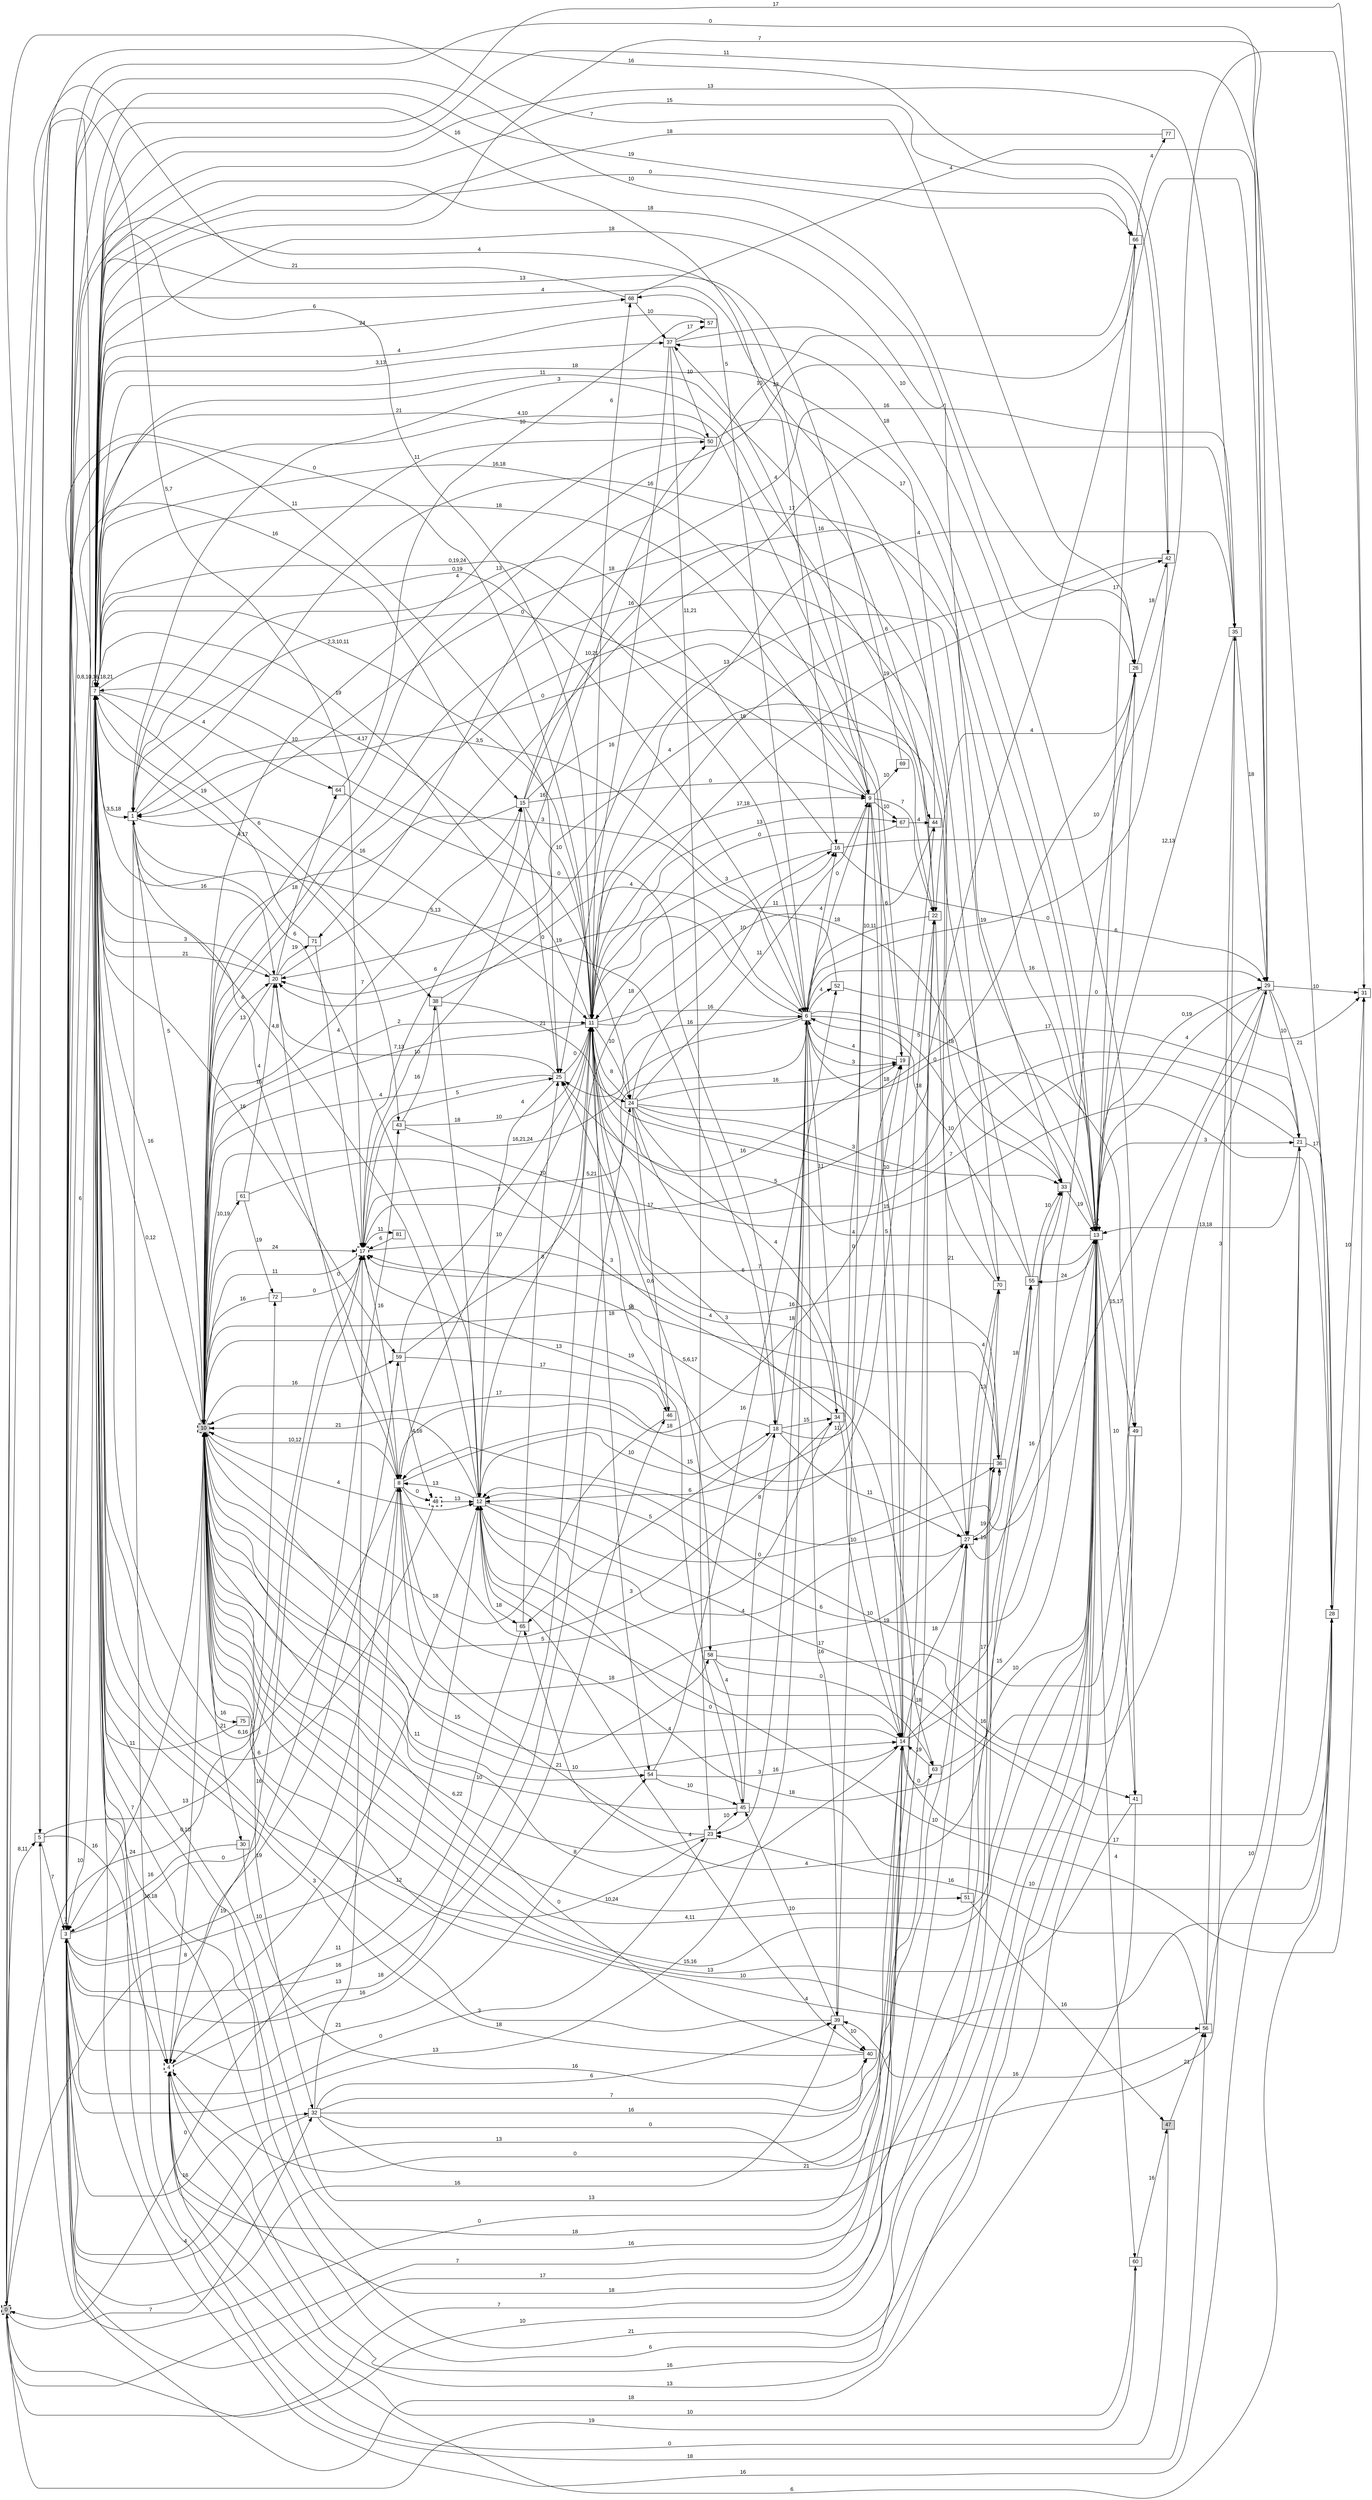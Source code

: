 digraph "NDFA" {
  rankdir=LR
  node [shape=box width=0.1 height=0.1 fontname=Arial]
  edge [fontname=Arial]
/* Estados */
 s0 [label="0" style="filled,bold,dashed"] /* I:1 F:1 D:0 */
 s1 [label="1" ] /* I:0 F:0 D:0 */
 s3 [label="3" ] /* I:0 F:0 D:0 */
 s4 [label="4" style="bold,dashed"] /* I:0 F:1 D:0 */
 s5 [label="5" ] /* I:0 F:0 D:0 */
 s6 [label="6" ] /* I:0 F:0 D:0 */
 s7 [label="7" ] /* I:0 F:0 D:0 */
 s8 [label="8" ] /* I:0 F:0 D:0 */
 s9 [label="9" ] /* I:0 F:0 D:0 */
 s10 [label="10" style="filled,bold,dashed"] /* I:1 F:1 D:0 */
 s11 [label="11" ] /* I:0 F:0 D:0 */
 s12 [label="12" ] /* I:0 F:0 D:0 */
 s13 [label="13" ] /* I:0 F:0 D:0 */
 s14 [label="14" ] /* I:0 F:0 D:0 */
 s15 [label="15" ] /* I:0 F:0 D:0 */
 s16 [label="16" ] /* I:0 F:0 D:0 */
 s17 [label="17" style="bold,dashed"] /* I:0 F:1 D:0 */
 s18 [label="18" ] /* I:0 F:0 D:0 */
 s19 [label="19" ] /* I:0 F:0 D:0 */
 s20 [label="20" ] /* I:0 F:0 D:0 */
 s21 [label="21" ] /* I:0 F:0 D:0 */
 s22 [label="22" ] /* I:0 F:0 D:0 */
 s23 [label="23" ] /* I:0 F:0 D:0 */
 s24 [label="24" ] /* I:0 F:0 D:0 */
 s25 [label="25" ] /* I:0 F:0 D:0 */
 s26 [label="26" ] /* I:0 F:0 D:0 */
 s27 [label="27" ] /* I:0 F:0 D:0 */
 s28 [label="28" ] /* I:0 F:0 D:0 */
 s29 [label="29" ] /* I:0 F:0 D:0 */
 s30 [label="30" ] /* I:0 F:0 D:0 */
 s31 [label="31" ] /* I:0 F:0 D:0 */
 s32 [label="32" ] /* I:0 F:0 D:0 */
 s33 [label="33" ] /* I:0 F:0 D:0 */
 s34 [label="34" ] /* I:0 F:0 D:0 */
 s35 [label="35" ] /* I:0 F:0 D:0 */
 s36 [label="36" ] /* I:0 F:0 D:0 */
 s37 [label="37" ] /* I:0 F:0 D:0 */
 s38 [label="38" ] /* I:0 F:0 D:0 */
 s39 [label="39" ] /* I:0 F:0 D:0 */
 s40 [label="40" ] /* I:0 F:0 D:0 */
 s41 [label="41" ] /* I:0 F:0 D:0 */
 s42 [label="42" ] /* I:0 F:0 D:0 */
 s43 [label="43" ] /* I:0 F:0 D:0 */
 s44 [label="44" ] /* I:0 F:0 D:0 */
 s45 [label="45" ] /* I:0 F:0 D:0 */
 s46 [label="46" ] /* I:0 F:0 D:0 */
 s47 [label="47" style="filled"] /* I:1 F:0 D:0 */
 s48 [label="48" style="bold,dashed"] /* I:0 F:1 D:0 */
 s49 [label="49" ] /* I:0 F:0 D:0 */
 s50 [label="50" ] /* I:0 F:0 D:0 */
 s51 [label="51" ] /* I:0 F:0 D:0 */
 s52 [label="52" ] /* I:0 F:0 D:0 */
 s54 [label="54" ] /* I:0 F:0 D:0 */
 s55 [label="55" ] /* I:0 F:0 D:0 */
 s56 [label="56" ] /* I:0 F:0 D:0 */
 s57 [label="57" ] /* I:0 F:0 D:0 */
 s58 [label="58" ] /* I:0 F:0 D:0 */
 s59 [label="59" ] /* I:0 F:0 D:0 */
 s60 [label="60" ] /* I:0 F:0 D:0 */
 s61 [label="61" ] /* I:0 F:0 D:0 */
 s63 [label="63" ] /* I:0 F:0 D:0 */
 s64 [label="64" ] /* I:0 F:0 D:0 */
 s65 [label="65" ] /* I:0 F:0 D:0 */
 s66 [label="66" ] /* I:0 F:0 D:0 */
 s67 [label="67" ] /* I:0 F:0 D:0 */
 s68 [label="68" ] /* I:0 F:0 D:0 */
 s69 [label="69" ] /* I:0 F:0 D:0 */
 s70 [label="70" ] /* I:0 F:0 D:0 */
 s71 [label="71" ] /* I:0 F:0 D:0 */
 s72 [label="72" ] /* I:0 F:0 D:0 */
 s75 [label="75" ] /* I:0 F:0 D:0 */
 s77 [label="77" ] /* I:0 F:0 D:0 */
 s81 [label="81" ] /* I:0 F:0 D:0 */
/* Transiciones */
  s0 -> s5 [label="8,11"]
  s0 -> s14 [label="7"]
  s0 -> s17 [label="5,7"]
  s0 -> s26 [label="7"]
  s0 -> s27 [label="7"]
  s0 -> s32 [label="7"]
  s0 -> s59 [label="8"]
  s0 -> s60 [label="19"]
  s0 -> s72 [label="24"]
  s1 -> s4 [label="16,18"]
  s1 -> s6 [label="3,5"]
  s1 -> s8 [label="4"]
  s1 -> s11 [label="16"]
  s1 -> s12 [label="6"]
  s1 -> s13 [label="16"]
  s1 -> s20 [label="16"]
  s1 -> s44 [label="3"]
  s3 -> s3 [label="7"]
  s3 -> s7 [label="10"]
  s3 -> s8 [label="19"]
  s3 -> s9 [label="4"]
  s3 -> s11 [label="6"]
  s3 -> s12 [label="10"]
  s3 -> s15 [label="16"]
  s3 -> s16 [label="16"]
  s3 -> s24 [label="16"]
  s3 -> s25 [label="11"]
  s3 -> s32 [label="16"]
  s3 -> s39 [label="16"]
  s3 -> s43 [label="0"]
  s3 -> s46 [label="16"]
  s3 -> s54 [label="21"]
  s3 -> s66 [label="19"]
  s4 -> s10 [label="0,10"]
  s4 -> s11 [label="18"]
  s4 -> s12 [label="3"]
  s4 -> s13 [label="16"]
  s4 -> s36 [label="18"]
  s5 -> s3 [label="7"]
  s5 -> s4 [label="16"]
  s5 -> s17 [label="13"]
  s5 -> s42 [label="16"]
  s6 -> s3 [label="13"]
  s6 -> s7 [label="0,19"]
  s6 -> s10 [label="16,21,24"]
  s6 -> s13 [label="18"]
  s6 -> s16 [label="4"]
  s6 -> s17 [label="5,21"]
  s6 -> s19 [label="3"]
  s6 -> s20 [label="19"]
  s6 -> s21 [label="17"]
  s6 -> s23 [label="3"]
  s6 -> s25 [label="16"]
  s6 -> s29 [label="16"]
  s6 -> s33 [label="0"]
  s6 -> s34 [label="11"]
  s6 -> s39 [label="16"]
  s6 -> s52 [label="4"]
  s6 -> s68 [label="5"]
  s7 -> s1 [label="3,5,18"]
  s7 -> s3 [label="6"]
  s7 -> s6 [label="0,19,24"]
  s7 -> s7 [label="0,8,10,16,18,21"]
  s7 -> s9 [label="16,18"]
  s7 -> s10 [label="16"]
  s7 -> s11 [label="2,3,10,11"]
  s7 -> s13 [label="16"]
  s7 -> s18 [label="5,13"]
  s7 -> s20 [label="21"]
  s7 -> s23 [label="12"]
  s7 -> s24 [label="4,17"]
  s7 -> s26 [label="18"]
  s7 -> s29 [label="11"]
  s7 -> s37 [label="3,13"]
  s7 -> s38 [label="6"]
  s7 -> s43 [label="4,17"]
  s7 -> s55 [label="13"]
  s7 -> s56 [label="18"]
  s7 -> s59 [label="16"]
  s7 -> s64 [label="4"]
  s7 -> s66 [label="0"]
  s7 -> s68 [label="24"]
  s7 -> s70 [label="18"]
  s8 -> s0 [label="0"]
  s8 -> s7 [label="6,16"]
  s8 -> s10 [label="10,12"]
  s8 -> s19 [label="18"]
  s8 -> s34 [label="3"]
  s8 -> s44 [label="15"]
  s8 -> s48 [label="0"]
  s9 -> s1 [label="0"]
  s9 -> s6 [label="0"]
  s9 -> s7 [label="18"]
  s9 -> s12 [label="6"]
  s9 -> s14 [label="5"]
  s9 -> s19 [label="6"]
  s9 -> s22 [label="7"]
  s9 -> s37 [label="4"]
  s9 -> s67 [label="10"]
  s9 -> s69 [label="10"]
  s10 -> s1 [label="5"]
  s10 -> s3 [label="7"]
  s10 -> s7 [label="0,12"]
  s10 -> s11 [label="2"]
  s10 -> s12 [label="4"]
  s10 -> s13 [label="4,11"]
  s10 -> s14 [label="10"]
  s10 -> s15 [label="7"]
  s10 -> s17 [label="24"]
  s10 -> s20 [label="6"]
  s10 -> s27 [label="18"]
  s10 -> s30 [label="21"]
  s10 -> s32 [label="19"]
  s10 -> s36 [label="3"]
  s10 -> s50 [label="4"]
  s10 -> s51 [label="10,24"]
  s10 -> s54 [label="11"]
  s10 -> s56 [label="10"]
  s10 -> s58 [label="15"]
  s10 -> s59 [label="16"]
  s10 -> s61 [label="10,19"]
  s10 -> s75 [label="16"]
  s11 -> s3 [label="0"]
  s11 -> s6 [label="16"]
  s11 -> s7 [label="19"]
  s11 -> s8 [label="10"]
  s11 -> s9 [label="17,18"]
  s11 -> s10 [label="7,13"]
  s11 -> s21 [label="10"]
  s11 -> s24 [label="10"]
  s11 -> s33 [label="18"]
  s11 -> s35 [label="4"]
  s11 -> s42 [label="19"]
  s11 -> s54 [label="18"]
  s11 -> s58 [label="0,6"]
  s11 -> s67 [label="13"]
  s11 -> s68 [label="6"]
  s12 -> s7 [label="4,8"]
  s12 -> s8 [label="13"]
  s12 -> s10 [label="21"]
  s12 -> s11 [label="8"]
  s12 -> s14 [label="0"]
  s12 -> s18 [label="10"]
  s12 -> s31 [label="10"]
  s12 -> s36 [label="0"]
  s12 -> s40 [label="4"]
  s12 -> s41 [label="17"]
  s12 -> s65 [label="18"]
  s13 -> s4 [label="13"]
  s13 -> s7 [label="21"]
  s13 -> s10 [label="15,16"]
  s13 -> s11 [label="4"]
  s13 -> s13 [label="17"]
  s13 -> s17 [label="7"]
  s13 -> s20 [label="13"]
  s13 -> s21 [label="3"]
  s13 -> s26 [label="6"]
  s13 -> s29 [label="0,19"]
  s13 -> s37 [label="18"]
  s13 -> s41 [label="10"]
  s13 -> s49 [label="15,17"]
  s13 -> s55 [label="24"]
  s13 -> s60 [label="4"]
  s13 -> s66 [label="17"]
  s14 -> s1 [label="0"]
  s14 -> s3 [label="13"]
  s14 -> s5 [label="0"]
  s14 -> s8 [label="4"]
  s14 -> s10 [label="8"]
  s14 -> s13 [label="15"]
  s14 -> s22 [label="5"]
  s14 -> s27 [label="18"]
  s14 -> s28 [label="17"]
  s14 -> s33 [label="17"]
  s14 -> s63 [label="0"]
  s15 -> s7 [label="10"]
  s15 -> s9 [label="0"]
  s15 -> s11 [label="10"]
  s15 -> s13 [label="16"]
  s15 -> s22 [label="16"]
  s15 -> s25 [label="0"]
  s15 -> s35 [label="16"]
  s16 -> s1 [label="13"]
  s16 -> s11 [label="3"]
  s16 -> s29 [label="0"]
  s16 -> s31 [label="10"]
  s17 -> s4 [label="16"]
  s17 -> s8 [label="16"]
  s17 -> s10 [label="11"]
  s17 -> s15 [label="6"]
  s17 -> s25 [label="5"]
  s17 -> s36 [label="4"]
  s17 -> s50 [label="16"]
  s17 -> s81 [label="11"]
  s18 -> s6 [label="18"]
  s18 -> s10 [label="17"]
  s18 -> s19 [label="11"]
  s18 -> s27 [label="11"]
  s18 -> s34 [label="15"]
  s18 -> s65 [label="5"]
  s19 -> s6 [label="4"]
  s19 -> s7 [label="4,10"]
  s19 -> s25 [label="16"]
  s20 -> s7 [label="3"]
  s20 -> s8 [label="0"]
  s20 -> s10 [label="13"]
  s20 -> s35 [label="17"]
  s20 -> s64 [label="18"]
  s20 -> s71 [label="19"]
  s21 -> s7 [label="16"]
  s21 -> s11 [label="7"]
  s21 -> s13 [label="13,18"]
  s21 -> s28 [label="17"]
  s22 -> s4 [label="0"]
  s22 -> s6 [label="10,11"]
  s22 -> s7 [label="11"]
  s22 -> s10 [label="10,21"]
  s22 -> s27 [label="21"]
  s23 -> s3 [label="0"]
  s23 -> s8 [label="21"]
  s23 -> s10 [label="6,22"]
  s23 -> s45 [label="10"]
  s24 -> s9 [label="11"]
  s24 -> s11 [label="8"]
  s24 -> s14 [label="4"]
  s24 -> s16 [label="10"]
  s24 -> s19 [label="16"]
  s24 -> s26 [label="18"]
  s24 -> s33 [label="3"]
  s24 -> s34 [label="6"]
  s24 -> s41 [label="10"]
  s24 -> s46 [label="17"]
  s25 -> s10 [label="4"]
  s25 -> s11 [label="0"]
  s25 -> s12 [label="4"]
  s25 -> s20 [label="10"]
  s26 -> s3 [label="10"]
  s26 -> s12 [label="6"]
  s26 -> s22 [label="4"]
  s26 -> s42 [label="18"]
  s27 -> s3 [label="17"]
  s27 -> s12 [label="4"]
  s27 -> s13 [label="16"]
  s27 -> s17 [label="5,6,17"]
  s27 -> s36 [label="19"]
  s27 -> s70 [label="13"]
  s28 -> s4 [label="6"]
  s28 -> s7 [label="7"]
  s28 -> s10 [label="4"]
  s28 -> s12 [label="18"]
  s28 -> s31 [label="10"]
  s29 -> s3 [label="0"]
  s29 -> s8 [label="10"]
  s29 -> s10 [label="13"]
  s29 -> s12 [label="19"]
  s29 -> s13 [label="4"]
  s29 -> s21 [label="10"]
  s29 -> s28 [label="21"]
  s29 -> s31 [label="10"]
  s30 -> s3 [label="16"]
  s30 -> s40 [label="16"]
  s31 -> s7 [label="17"]
  s32 -> s3 [label="4"]
  s32 -> s14 [label="16"]
  s32 -> s17 [label="13"]
  s32 -> s22 [label="0"]
  s32 -> s35 [label="21"]
  s32 -> s39 [label="6"]
  s32 -> s40 [label="7"]
  s33 -> s7 [label="18"]
  s33 -> s13 [label="19"]
  s33 -> s65 [label="4"]
  s34 -> s10 [label="5"]
  s34 -> s11 [label="3"]
  s34 -> s14 [label="10"]
  s35 -> s7 [label="13"]
  s35 -> s13 [label="12,13"]
  s35 -> s29 [label="18"]
  s36 -> s0 [label="10"]
  s36 -> s10 [label="19"]
  s36 -> s25 [label="16"]
  s36 -> s55 [label="18"]
  s37 -> s23 [label="11,21"]
  s37 -> s25 [label="16"]
  s37 -> s49 [label="10"]
  s37 -> s50 [label="10"]
  s37 -> s57 [label="17"]
  s38 -> s6 [label="4"]
  s38 -> s12 [label="18"]
  s38 -> s24 [label="21"]
  s39 -> s7 [label="3"]
  s39 -> s9 [label="0"]
  s39 -> s40 [label="10"]
  s39 -> s45 [label="10"]
  s40 -> s7 [label="18"]
  s40 -> s10 [label="0"]
  s41 -> s3 [label="18"]
  s41 -> s10 [label="13"]
  s42 -> s6 [label="19"]
  s42 -> s7 [label="15"]
  s42 -> s11 [label="6"]
  s43 -> s11 [label="10"]
  s43 -> s28 [label="15"]
  s43 -> s38 [label="16"]
  s44 -> s7 [label="4"]
  s44 -> s11 [label="11"]
  s45 -> s10 [label="10"]
  s45 -> s17 [label="13"]
  s45 -> s18 [label="8"]
  s45 -> s28 [label="10"]
  s46 -> s10 [label="18"]
  s46 -> s11 [label="18"]
  s47 -> s7 [label="0"]
  s47 -> s56 [label="21"]
  s48 -> s7 [label="6"]
  s48 -> s12 [label="13"]
  s49 -> s7 [label="6"]
  s49 -> s8 [label="18"]
  s50 -> s1 [label="11"]
  s50 -> s7 [label="21"]
  s50 -> s13 [label="17"]
  s51 -> s47 [label="16"]
  s51 -> s70 [label="19"]
  s52 -> s10 [label="3"]
  s52 -> s31 [label="0"]
  s54 -> s14 [label="16"]
  s54 -> s45 [label="10"]
  s54 -> s52 [label="16"]
  s55 -> s1 [label="18"]
  s55 -> s6 [label="18"]
  s55 -> s27 [label="0"]
  s55 -> s33 [label="10"]
  s56 -> s21 [label="10"]
  s56 -> s23 [label="16"]
  s56 -> s35 [label="3"]
  s56 -> s39 [label="16"]
  s57 -> s7 [label="4"]
  s58 -> s29 [label="16"]
  s58 -> s45 [label="4"]
  s58 -> s63 [label="0"]
  s59 -> s11 [label="7"]
  s59 -> s16 [label="18"]
  s59 -> s46 [label="17"]
  s59 -> s48 [label="4,16"]
  s60 -> s4 [label="10"]
  s60 -> s47 [label="16"]
  s61 -> s20 [label="16"]
  s61 -> s63 [label="3"]
  s61 -> s72 [label="19"]
  s63 -> s4 [label="18"]
  s63 -> s13 [label="10"]
  s63 -> s14 [label="19"]
  s64 -> s18 [label="0"]
  s64 -> s57 [label="10"]
  s65 -> s4 [label="11"]
  s65 -> s25 [label="10"]
  s66 -> s17 [label="5"]
  s66 -> s71 [label="10"]
  s66 -> s77 [label="4"]
  s67 -> s11 [label="0"]
  s67 -> s44 [label="4"]
  s68 -> s0 [label="21"]
  s68 -> s29 [label="4"]
  s68 -> s37 [label="10"]
  s69 -> s7 [label="13"]
  s70 -> s10 [label="16"]
  s70 -> s20 [label="4"]
  s70 -> s27 [label="4"]
  s71 -> s7 [label="19"]
  s71 -> s17 [label="4"]
  s72 -> s10 [label="16"]
  s72 -> s17 [label="0"]
  s75 -> s5 [label="11"]
  s77 -> s7 [label="18"]
  s81 -> s17 [label="6"]
}
